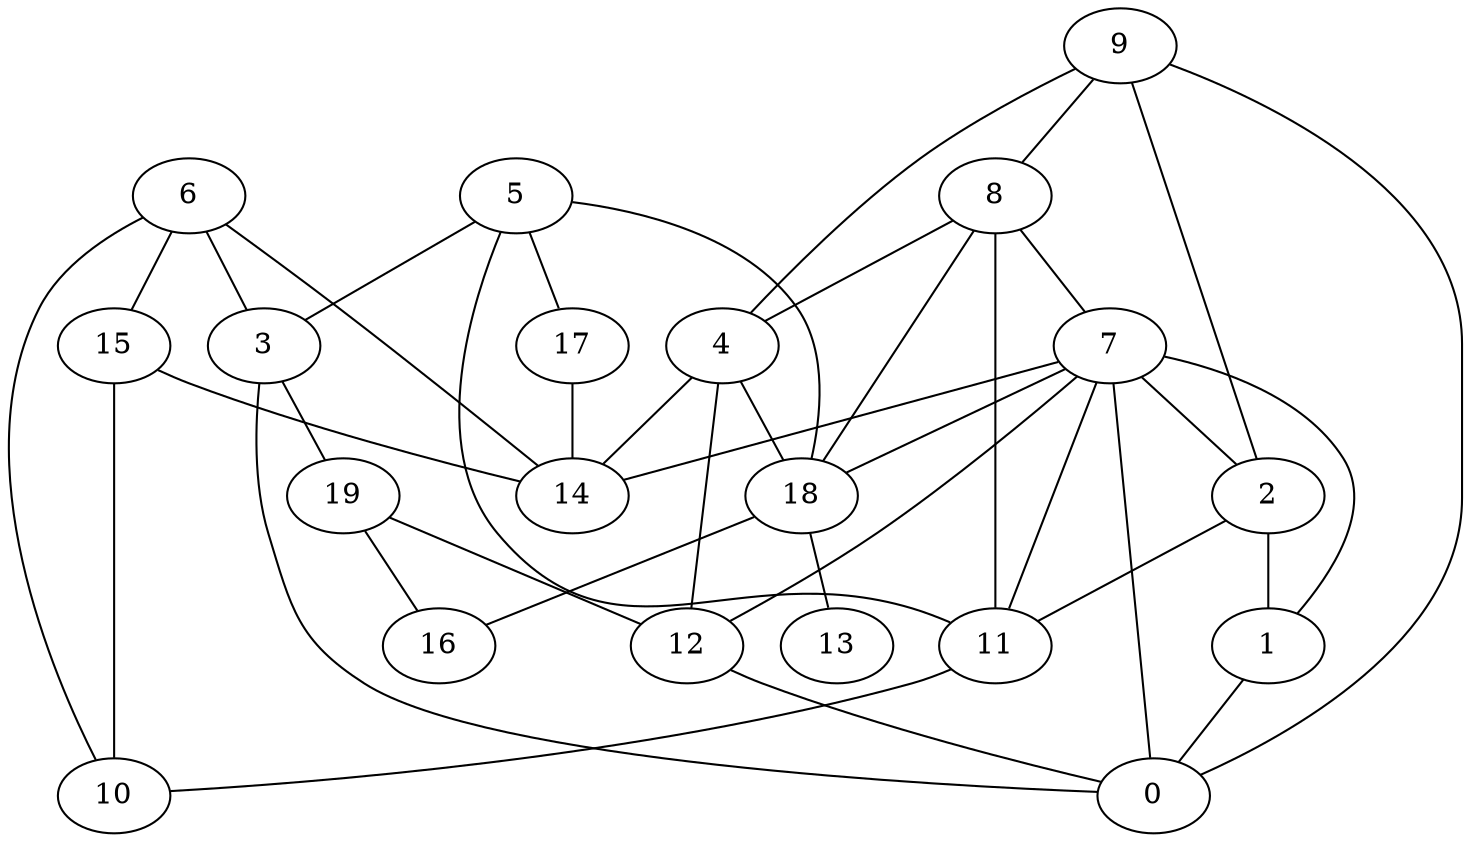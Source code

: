 digraph GG_graph {

subgraph G_graph {
edge [color = black]
"2" -> "11" [dir = none]
"3" -> "19" [dir = none]
"19" -> "16" [dir = none]
"6" -> "3" [dir = none]
"6" -> "15" [dir = none]
"6" -> "14" [dir = none]
"8" -> "11" [dir = none]
"8" -> "7" [dir = none]
"5" -> "17" [dir = none]
"5" -> "11" [dir = none]
"9" -> "2" [dir = none]
"18" -> "13" [dir = none]
"11" -> "10" [dir = none]
"4" -> "12" [dir = none]
"4" -> "14" [dir = none]
"7" -> "0" [dir = none]
"7" -> "1" [dir = none]
"7" -> "18" [dir = none]
"7" -> "14" [dir = none]
"7" -> "11" [dir = none]
"12" -> "0" [dir = none]
"1" -> "0" [dir = none]
"2" -> "1" [dir = none]
"9" -> "0" [dir = none]
"8" -> "18" [dir = none]
"7" -> "2" [dir = none]
"9" -> "8" [dir = none]
"17" -> "14" [dir = none]
"19" -> "12" [dir = none]
"3" -> "0" [dir = none]
"18" -> "16" [dir = none]
"15" -> "10" [dir = none]
"5" -> "18" [dir = none]
"8" -> "4" [dir = none]
"5" -> "3" [dir = none]
"9" -> "4" [dir = none]
"6" -> "10" [dir = none]
"15" -> "14" [dir = none]
"7" -> "12" [dir = none]
"4" -> "18" [dir = none]
}

}
